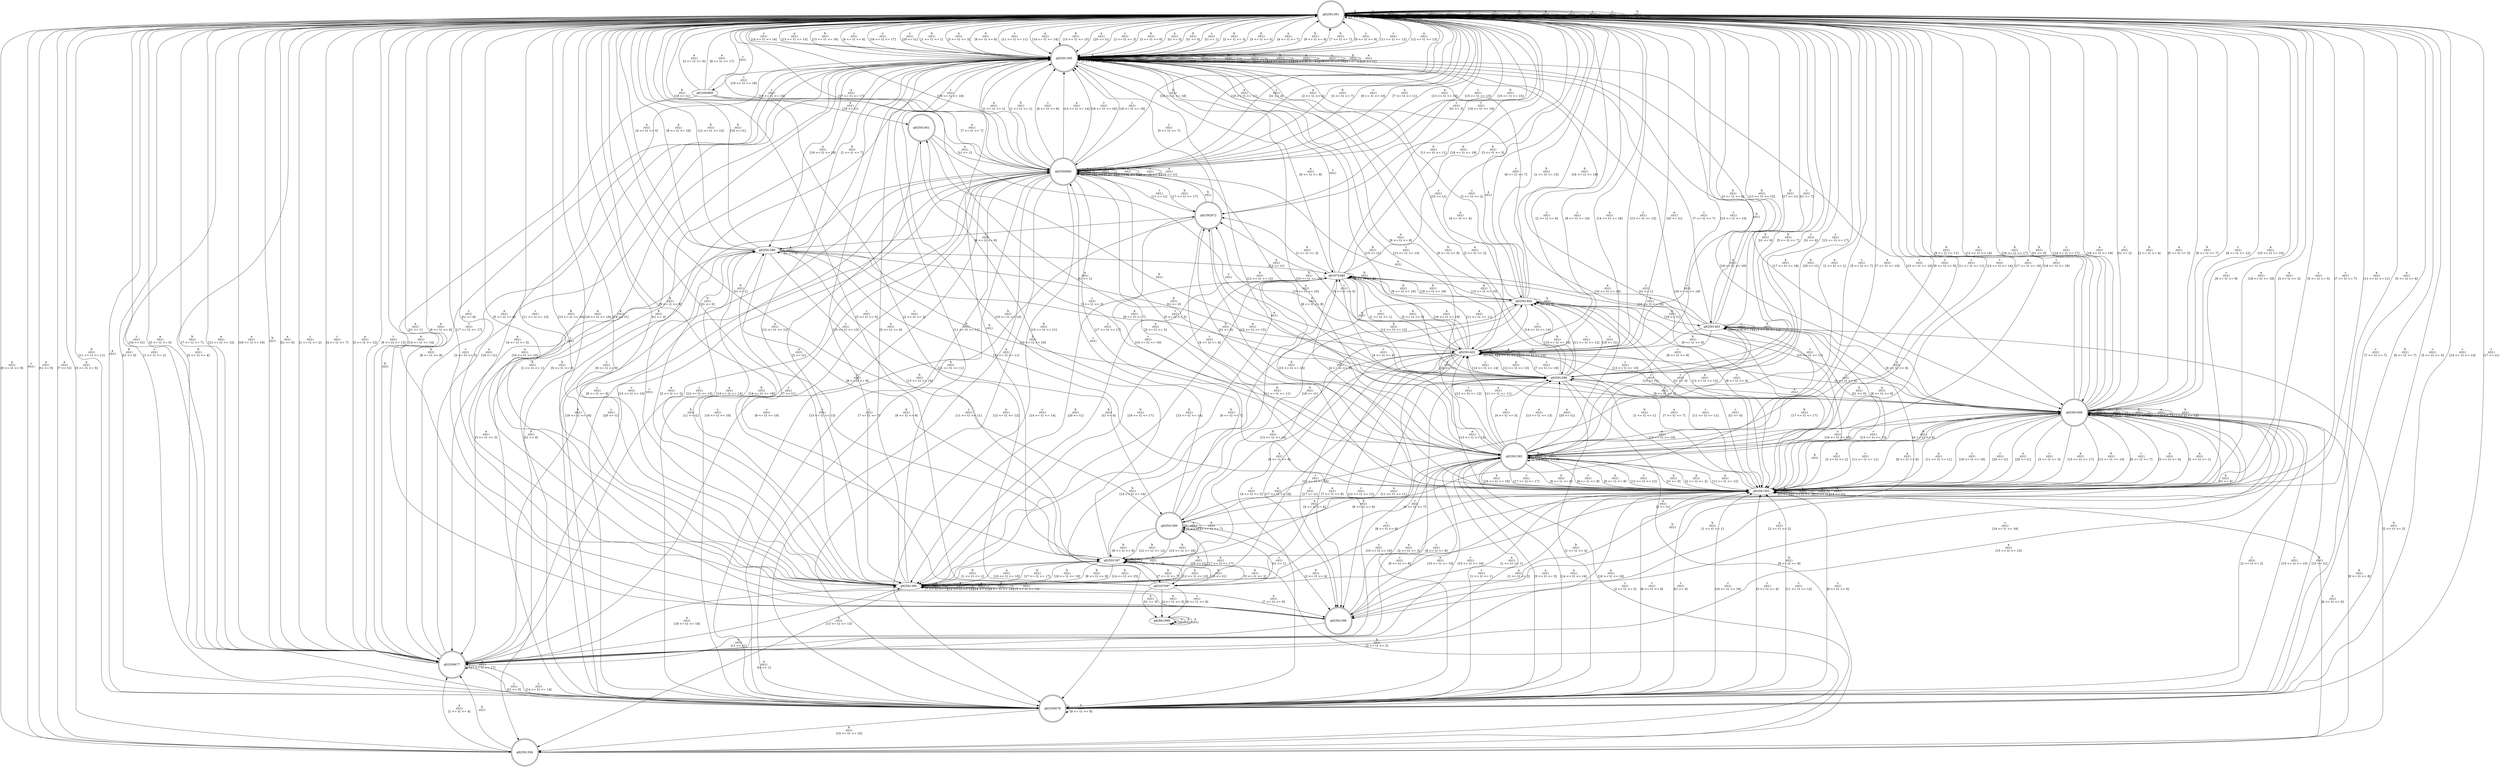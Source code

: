 digraph "tests_1/test82/solution100/solution_verwer" {
	q92591391[label=q92591391 shape=doublecircle]
	q92591395[label=q92591395 shape=doublecircle]
	q92500680[label=q92500680 shape=doublecircle]
	q92591394[label=q92591394 shape=doublecircle]
	q92500677[label=q92500677 shape=doublecircle]
	q92500678[label=q92500678 shape=doublecircle]
	q92591393[label=q92591393]
	q92591400[label=q92591400 shape=doublecircle]
	q92591396[label=q92591396 shape=doublecircle]
	q92591392[label=q92591392 shape=doublecircle]
	q92392872[label=q92392872 shape=doublecircle]
	q92591389[label=q92591389]
	q92591390[label=q92591390]
	q92591397[label=q92591397]
	q92537697[label=q92537697]
	q92841999[label=q92841999]
	q92591399[label=q92591399 shape=doublecircle]
	q92591401[label=q92591401 shape=doublecircle]
	q92591398[label=q92591398]
	q92591402[label=q92591402]
	q91974380[label=q91974380]
	q92591404[label=q92591404]
	q92591403[label=q92591403]
	q92392869[label=q92392869]
	q92591391 -> q92591391[label="b\nr(t1)\n[t1 <= 0]"]
	q92591391 -> q92591395[label="b\nr(t1)\n[1 <= t1 <= 1]"]
	q92591395 -> q92591391[label="a\nr(t1)\n[t1 <= 0]"]
	q92591395 -> q92591391[label="b\nr(t1)\n[t1 <= 0]"]
	q92591395 -> q92500680[label="a\nr(t1)\n[1 <= t1 <= 1]"]
	q92500680 -> q92591394[label="b\nr(t1)\n[t1 <= 0]"]
	q92591394 -> q92591391[label="c\nr(t1)\n"]
	q92591394 -> q92500677[label="b\nr(t1)\n"]
	q92500677 -> q92591391[label="b\nr(t1)\n"]
	q92500677 -> q92500678[label="c\nr(t1)\n[t1 <= 0]"]
	q92500678 -> q92591391[label="a\nr(t1)\n"]
	q92500678 -> q92591393[label="c\nr(t1)\n[t1 <= 0]"]
	q92591393 -> q92591400[label="b\nr(t1)\n"]
	q92591400 -> q92591400[label="a\nr(t1)\n[t1 <= 0]"]
	q92591400 -> q92591391[label="b\nr(t1)\n[t1 <= 0]"]
	q92591400 -> q92591393[label="a\nr(t1)\n[1 <= t1 <= 1]"]
	q92591400 -> q92591396[label="b\nr(t1)\n[1 <= t1 <= 1]"]
	q92591396 -> q92591395[label="c\nr(t1)\n"]
	q92591396 -> q92591400[label="b\nr(t1)\n"]
	q92591396 -> q92591392[label="a\nr(t1)\n[2 <= t1 <= 3]"]
	q92591392 -> q92392872[label="b\nr(t1)\n[t1 <= 0]"]
	q92392872 -> q92500680[label="b\nr(t1)\n"]
	q92392872 -> q92591400[label="a\nr(t1)\n"]
	q92392872 -> q92591391[label="c\nr(t1)\n[t1 <= 3]"]
	q92392872 -> q92591393[label="c\nr(t1)\n[4 <= t1 <= 4]"]
	q92392872 -> q92591395[label="c\nr(t1)\n[5 <= t1 <= 7]"]
	q92392872 -> q92591389[label="c\nr(t1)\n[8 <= t1 <= 8]"]
	q92591389 -> q92591390[label="c\nr(t1)\n"]
	q92591390 -> q92591391[label="b\nr(t1)\n[t1 <= 3]"]
	q92591390 -> q92591394[label="a\nr(t1)\n[t1 <= 1]"]
	q92591390 -> q92591391[label="c\nr(t1)\n[t1 <= 6]"]
	q92591390 -> q92591389[label="a\nr(t1)\n[2 <= t1 <= 2]"]
	q92591390 -> q92591390[label="c\nr(t1)\n[7 <= t1 <= 7]"]
	q92591390 -> q92591395[label="a\nr(t1)\n[3 <= t1 <= 4]"]
	q92591390 -> q92591395[label="b\nr(t1)\n[11 <= t1 <= 11]"]
	q92591390 -> q92591392[label="c\nr(t1)\n[8 <= t1 <= 9]"]
	q92591390 -> q92591391[label="a\nr(t1)\n[5 <= t1 <= 6]"]
	q92591390 -> q92591390[label="b\nr(t1)\n[12 <= t1 <= 12]"]
	q92591390 -> q92591393[label="c\nr(t1)\n[10 <= t1 <= 10]"]
	q92591390 -> q92591396[label="a\nr(t1)\n[7 <= t1 <= 9]"]
	q92591390 -> q92591397[label="a\nr(t1)\n[10 <= t1 <= 10]"]
	q92591397 -> q92591397[label="c\nr(t1)\n"]
	q92591397 -> q92591397[label="a\nr(t1)\n"]
	q92591397 -> q92591391[label="b\nr(t1)\n[t1 <= 0]"]
	q92591397 -> q92591390[label="b\nr(t1)\n[1 <= t1 <= 1]"]
	q92591397 -> q92591394[label="b\nr(t1)\n[2 <= t1 <= 2]"]
	q92591397 -> q92537697[label="b\nr(t1)\n[3 <= t1 <= 3]"]
	q92537697 -> q92591395[label="b\nr(t1)\n"]
	q92537697 -> q92841999[label="a\nr(t1)\n[t1 <= 3]"]
	q92841999 -> q92841999[label="c\nr(t1)\n"]
	q92841999 -> q92841999[label="b\nr(t1)\n"]
	q92841999 -> q92841999[label="a\nr(t1)\n"]
	q92537697 -> q92591399[label="c\nr(t1)\n[t1 <= 1]"]
	q92591399 -> q92500680[label="c\nr(t1)\n"]
	q92591399 -> q92591391[label="b\nr(t1)\n[t1 <= 1]"]
	q92591399 -> q92591400[label="a\nr(t1)\n[t1 <= 0]"]
	q92591399 -> q92591399[label="a\nr(t1)\n[1 <= t1]"]
	q92591399 -> q92591396[label="b\nr(t1)\n[2 <= t1 <= 4]"]
	q92591399 -> q92591399[label="b\nr(t1)\n[5 <= t1 <= 7]"]
	q92591399 -> q92591397[label="b\nr(t1)\n[8 <= t1 <= 9]"]
	q92591399 -> q92591401[label="b\nr(t1)\n[10 <= t1 <= 11]"]
	q92591401 -> q92591398[label="c\nr(t1)\n"]
	q92591398 -> q92591400[label="a\nr(t1)\n"]
	q92591398 -> q92591391[label="b\nr(t1)\n[t1 <= 0]"]
	q92591398 -> q92500678[label="b\nr(t1)\n[1 <= t1 <= 4]"]
	q92591398 -> q92591391[label="b\nr(t1)\n[5 <= t1 <= 7]"]
	q92591398 -> q92591394[label="b\nr(t1)\n[8 <= t1 <= 8]"]
	q92591398 -> q92591395[label="b\nr(t1)\n[9 <= t1 <= 9]"]
	q92591398 -> q92591391[label="c\nr(t1)\n[t1 <= 6]"]
	q92591398 -> q92591402[label="c\nr(t1)\n[7 <= t1 <= 10]"]
	q92591402 -> q92591391[label="b\nr(t1)\n"]
	q92591402 -> q92591402[label="a\nr(t1)\n[t1 <= 3]"]
	q92591402 -> q92591393[label="c\nr(t1)\n[t1 <= 0]"]
	q92591402 -> q91974380[label="c\nr(t1)\n[1 <= t1 <= 1]"]
	q91974380 -> q92591395[label="c\nr(t1)\n"]
	q91974380 -> q92591402[label="a\nr(t1)\n"]
	q91974380 -> q92591390[label="b\nr(t1)\n[t1 <= 0]"]
	q91974380 -> q92392872[label="b\nr(t1)\n[1 <= t1 <= 2]"]
	q91974380 -> q92591391[label="b\nr(t1)\n[3 <= t1 <= 5]"]
	q91974380 -> q92591390[label="b\nr(t1)\n[6 <= t1 <= 7]"]
	q91974380 -> q91974380[label="b\nr(t1)\n[8 <= t1 <= 8]"]
	q91974380 -> q92591404[label="b\nr(t1)\n[9 <= t1 <= 10]"]
	q92591404 -> q92591395[label="a\nr(t1)\n"]
	q92591404 -> q92591404[label="b\nr(t1)\n[t1 <= 0]"]
	q92591404 -> q92591393[label="c\nr(t1)\n[t1 <= 3]"]
	q92591404 -> q92500678[label="c\nr(t1)\n[4 <= t1 <= 5]"]
	q92591404 -> q92591391[label="c\nr(t1)\n[6 <= t1 <= 7]"]
	q92591404 -> q92591400[label="c\nr(t1)\n[10 <= t1 <= 13]"]
	q92591404 -> q92500678[label="b\nr(t1)\n[14 <= t1 <= 14]"]
	q92591404 -> q92591391[label="b\nr(t1)\n[1 <= t1 <= 13]"]
	q92591404 -> q92591393[label="c\nr(t1)\n[8 <= t1 <= 9]"]
	q92591404 -> q92591402[label="c\nr(t1)\n[14 <= t1 <= 14]"]
	q92591404 -> q92591395[label="c\nr(t1)\n[15 <= t1]"]
	q92591404 -> q91974380[label="b\nr(t1)\n[15 <= t1 <= 15]"]
	q92591404 -> q92591403[label="b\nr(t1)\n[19 <= t1]"]
	q92591403 -> q92500680[label="a\nr(t1)\n"]
	q92591403 -> q92591394[label="b\nr(t1)\n[2 <= t1 <= 2]"]
	q92591403 -> q92591391[label="c\nr(t1)\n[t1 <= 7]"]
	q92591403 -> q92591398[label="c\nr(t1)\n[8 <= t1 <= 9]"]
	q92591403 -> q92591403[label="c\nr(t1)\n[10 <= t1 <= 14]"]
	q92591403 -> q92591392[label="c\nr(t1)\n[15 <= t1]"]
	q92591403 -> q92591391[label="b\nr(t1)\n[3 <= t1 <= 8]"]
	q92591403 -> q92591402[label="b\nr(t1)\n[9 <= t1 <= 9]"]
	q92591403 -> q92591403[label="b\nr(t1)\n[10 <= t1 <= 12]"]
	q92591403 -> q92591393[label="b\nr(t1)\n[t1 <= 0]"]
	q92591403 -> q92591399[label="b\nr(t1)\n[1 <= t1 <= 1]"]
	q92591403 -> q92591391[label="b\nr(t1)\n[13 <= t1 <= 15]"]
	q92591403 -> q91974380[label="b\nr(t1)\n[16 <= t1 <= 16]"]
	q92591403 -> q92591391[label="b\nr(t1)\n[17 <= t1]"]
	q92591404 -> q92591391[label="b\nr(t1)\n[16 <= t1 <= 18]"]
	q91974380 -> q92591391[label="b\nr(t1)\n[11 <= t1 <= 11]"]
	q91974380 -> q92591398[label="b\nr(t1)\n[12 <= t1 <= 12]"]
	q91974380 -> q92591390[label="b\nr(t1)\n[13 <= t1 <= 14]"]
	q91974380 -> q92591393[label="b\nr(t1)\n[15 <= t1 <= 15]"]
	q91974380 -> q92591390[label="b\nr(t1)\n[16 <= t1 <= 17]"]
	q91974380 -> q92591391[label="b\nr(t1)\n[18 <= t1 <= 18]"]
	q91974380 -> q92591404[label="b\nr(t1)\n[19 <= t1 <= 19]"]
	q91974380 -> q92591390[label="b\nr(t1)\n[20 <= t1]"]
	q92591402 -> q92591391[label="a\nr(t1)\n[4 <= t1 <= 4]"]
	q92591402 -> q92591391[label="c\nr(t1)\n[2 <= t1 <= 4]"]
	q92591402 -> q91974380[label="a\nr(t1)\n[5 <= t1 <= 5]"]
	q92591402 -> q92392872[label="c\nr(t1)\n[5 <= t1 <= 5]"]
	q92591402 -> q92591397[label="a\nr(t1)\n[6 <= t1 <= 6]"]
	q92591402 -> q92591396[label="a\nr(t1)\n[7 <= t1 <= 8]"]
	q92591402 -> q92591402[label="a\nr(t1)\n[9 <= t1 <= 9]"]
	q92591402 -> q92500677[label="c\nr(t1)\n[6 <= t1 <= 7]"]
	q92591402 -> q92591398[label="a\nr(t1)\n[12 <= t1 <= 13]"]
	q92591402 -> q92591391[label="c\nr(t1)\n[8 <= t1 <= 10]"]
	q92591402 -> q92591393[label="c\nr(t1)\n[11 <= t1 <= 11]"]
	q92591402 -> q92591396[label="c\nr(t1)\n[12 <= t1 <= 12]"]
	q92591402 -> q92591391[label="a\nr(t1)\n[14 <= t1 <= 16]"]
	q92591402 -> q92591391[label="c\nr(t1)\n[13 <= t1 <= 13]"]
	q92591402 -> q92591396[label="a\nr(t1)\n[17 <= t1 <= 18]"]
	q92591402 -> q92591402[label="c\nr(t1)\n[14 <= t1 <= 14]"]
	q92591402 -> q91974380[label="a\nr(t1)\n[19 <= t1 <= 19]"]
	q92591402 -> q92591391[label="a\nr(t1)\n[20 <= t1]"]
	q92591402 -> q92591396[label="c\nr(t1)\n[17 <= t1]"]
	q92591402 -> q92392872[label="a\nr(t1)\n[10 <= t1 <= 10]"]
	q92591402 -> q91974380[label="a\nr(t1)\n[11 <= t1 <= 11]"]
	q92591402 -> q92591391[label="c\nr(t1)\n[15 <= t1 <= 15]"]
	q92591402 -> q92591390[label="c\nr(t1)\n[16 <= t1 <= 16]"]
	q92591398 -> q92591404[label="b\nr(t1)\n[10 <= t1 <= 14]"]
	q92591398 -> q92591395[label="b\nr(t1)\n[15 <= t1]"]
	q92591398 -> q92591404[label="c\nr(t1)\n[11 <= t1 <= 12]"]
	q92591398 -> q92591395[label="c\nr(t1)\n[13 <= t1 <= 13]"]
	q92591398 -> q92591402[label="c\nr(t1)\n[14 <= t1 <= 14]"]
	q92591398 -> q92591391[label="c\nr(t1)\n[15 <= t1 <= 17]"]
	q92591398 -> q92591404[label="c\nr(t1)\n[18 <= t1]"]
	q92591401 -> q92591398[label="b\nr(t1)\n"]
	q92591401 -> q92500680[label="a\nr(t1)\n[t1 <= 1]"]
	q92591401 -> q92591390[label="a\nr(t1)\n[2 <= t1]"]
	q92591399 -> q92591397[label="b\nr(t1)\n[12 <= t1 <= 12]"]
	q92591399 -> q92591402[label="b\nr(t1)\n[13 <= t1 <= 14]"]
	q92591399 -> q92591397[label="b\nr(t1)\n[15 <= t1 <= 16]"]
	q92591399 -> q92591403[label="b\nr(t1)\n[17 <= t1 <= 17]"]
	q92591399 -> q92591404[label="b\nr(t1)\n[18 <= t1]"]
	q92537697 -> q92841999[label="a\nr(t1)\n[4 <= t1 <= 5]"]
	q92537697 -> q92591400[label="a\nr(t1)\n[6 <= t1]"]
	q92537697 -> q92591391[label="c\nr(t1)\n[2 <= t1 <= 2]"]
	q92537697 -> q92591391[label="c\nr(t1)\n[3 <= t1 <= 5]"]
	q92537697 -> q92841999[label="c\nr(t1)\n[6 <= t1 <= 6]"]
	q92537697 -> q92591389[label="c\nr(t1)\n[7 <= t1]"]
	q92591397 -> q92591403[label="b\nr(t1)\n[4 <= t1 <= 4]"]
	q92591397 -> q92591397[label="b\nr(t1)\n[5 <= t1 <= 5]"]
	q92591397 -> q92591392[label="b\nr(t1)\n[6 <= t1 <= 6]"]
	q92591397 -> q92537697[label="b\nr(t1)\n[7 <= t1 <= 7]"]
	q92591397 -> q92591390[label="b\nr(t1)\n[8 <= t1 <= 8]"]
	q92591397 -> q92591391[label="b\nr(t1)\n[9 <= t1 <= 9]"]
	q92591397 -> q92591395[label="b\nr(t1)\n[10 <= t1 <= 10]"]
	q92591397 -> q91974380[label="b\nr(t1)\n[11 <= t1 <= 11]"]
	q92591397 -> q92537697[label="b\nr(t1)\n[12 <= t1 <= 13]"]
	q92591397 -> q92591390[label="b\nr(t1)\n[14 <= t1 <= 15]"]
	q92591397 -> q92537697[label="b\nr(t1)\n[16 <= t1]"]
	q92591390 -> q92591390[label="c\nr(t1)\n[14 <= t1]"]
	q92591390 -> q92591391[label="c\nr(t1)\n[11 <= t1 <= 13]"]
	q92591390 -> q92591398[label="a\nr(t1)\n[11 <= t1 <= 11]"]
	q92591390 -> q92591391[label="b\nr(t1)\n[13 <= t1 <= 16]"]
	q92591390 -> q92591395[label="a\nr(t1)\n[12 <= t1 <= 13]"]
	q92591390 -> q92591397[label="b\nr(t1)\n[17 <= t1 <= 17]"]
	q92591390 -> q92591389[label="a\nr(t1)\n[14 <= t1 <= 14]"]
	q92591390 -> q92591390[label="b\nr(t1)\n[4 <= t1 <= 10]"]
	q92591390 -> q92591389[label="b\nr(t1)\n[18 <= t1 <= 18]"]
	q92591390 -> q92591390[label="a\nr(t1)\n[15 <= t1 <= 15]"]
	q92591390 -> q92591397[label="b\nr(t1)\n[19 <= t1 <= 19]"]
	q92591390 -> q92591399[label="b\nr(t1)\n[20 <= t1]"]
	q92591390 -> q92591391[label="a\nr(t1)\n[16 <= t1 <= 16]"]
	q92591390 -> q92591399[label="a\nr(t1)\n[17 <= t1 <= 17]"]
	q92591390 -> q92591391[label="a\nr(t1)\n[18 <= t1]"]
	q92591389 -> q92591402[label="b\nr(t1)\n[t1 <= 0]"]
	q92591389 -> q92591389[label="a\nr(t1)\n[t1 <= 2]"]
	q92591389 -> q92500677[label="a\nr(t1)\n[3 <= t1 <= 3]"]
	q92591389 -> q92591391[label="a\nr(t1)\n[4 <= t1 <= 5]"]
	q92591389 -> q92591395[label="b\nr(t1)\n[1 <= t1 <= 7]"]
	q92591389 -> q92591398[label="a\nr(t1)\n[6 <= t1 <= 7]"]
	q92591389 -> q92591391[label="a\nr(t1)\n[8 <= t1 <= 10]"]
	q92591389 -> q92591392[label="b\nr(t1)\n[10 <= t1 <= 10]"]
	q92591389 -> q92591393[label="a\nr(t1)\n[11 <= t1 <= 11]"]
	q92591389 -> q91974380[label="a\nr(t1)\n[12 <= t1]"]
	q92591389 -> q92591399[label="b\nr(t1)\n[11 <= t1 <= 11]"]
	q92591389 -> q92591391[label="b\nr(t1)\n[12 <= t1 <= 12]"]
	q92591389 -> q92591391[label="b\nr(t1)\n[16 <= t1]"]
	q92591389 -> q92591397[label="b\nr(t1)\n[8 <= t1 <= 9]"]
	q92591389 -> q92591397[label="b\nr(t1)\n[13 <= t1 <= 15]"]
	q92392872 -> q92500677[label="c\nr(t1)\n[9 <= t1 <= 10]"]
	q92392872 -> q92500680[label="c\nr(t1)\n[11 <= t1]"]
	q92591392 -> q92591392[label="b\nr(t1)\n[1 <= t1]"]
	q92591392 -> q92591393[label="a\nr(t1)\n[t1 <= 0]"]
	q92591392 -> q92591392[label="c\nr(t1)\n[t1 <= 0]"]
	q92591392 -> q92591391[label="a\nr(t1)\n[1 <= t1 <= 1]"]
	q92591392 -> q92500678[label="c\nr(t1)\n[1 <= t1 <= 1]"]
	q92591392 -> q92591393[label="a\nr(t1)\n[2 <= t1 <= 2]"]
	q92591392 -> q92591394[label="c\nr(t1)\n[2 <= t1 <= 2]"]
	q92591392 -> q92500678[label="a\nr(t1)\n[3 <= t1 <= 3]"]
	q92591392 -> q92591401[label="c\nr(t1)\n[3 <= t1 <= 3]"]
	q92591392 -> q91974380[label="c\nr(t1)\n[4 <= t1 <= 4]"]
	q92591392 -> q92591393[label="a\nr(t1)\n[6 <= t1 <= 6]"]
	q92591392 -> q92591391[label="c\nr(t1)\n[5 <= t1 <= 7]"]
	q92591392 -> q92500677[label="c\nr(t1)\n[8 <= t1 <= 8]"]
	q92591392 -> q92591391[label="a\nr(t1)\n[7 <= t1 <= 10]"]
	q92591392 -> q92591391[label="c\nr(t1)\n[9 <= t1 <= 9]"]
	q92591392 -> q92591402[label="a\nr(t1)\n[11 <= t1 <= 11]"]
	q92591392 -> q92591400[label="c\nr(t1)\n[10 <= t1 <= 10]"]
	q92591392 -> q92591393[label="a\nr(t1)\n[12 <= t1 <= 12]"]
	q92591392 -> q92591391[label="c\nr(t1)\n[11 <= t1 <= 11]"]
	q92591392 -> q92591398[label="a\nr(t1)\n[13 <= t1 <= 13]"]
	q92591392 -> q92591402[label="c\nr(t1)\n[12 <= t1 <= 12]"]
	q92591392 -> q92500678[label="a\nr(t1)\n[14 <= t1 <= 14]"]
	q92591392 -> q92591404[label="c\nr(t1)\n[13 <= t1 <= 13]"]
	q92591392 -> q92392872[label="a\nr(t1)\n[15 <= t1 <= 15]"]
	q92591392 -> q92591391[label="c\nr(t1)\n[14 <= t1 <= 14]"]
	q92591392 -> q92591393[label="a\nr(t1)\n[16 <= t1 <= 16]"]
	q92591392 -> q92500677[label="c\nr(t1)\n[15 <= t1 <= 16]"]
	q92591392 -> q92591393[label="c\nr(t1)\n[17 <= t1 <= 17]"]
	q92591392 -> q92591398[label="a\nr(t1)\n[20 <= t1]"]
	q92591392 -> q92591391[label="a\nr(t1)\n[17 <= t1 <= 19]"]
	q92591392 -> q92591404[label="c\nr(t1)\n[20 <= t1]"]
	q92591392 -> q92591391[label="c\nr(t1)\n[18 <= t1 <= 19]"]
	q92591392 -> q92591398[label="a\nr(t1)\n[4 <= t1 <= 5]"]
	q92591396 -> q92591395[label="a\nr(t1)\n[4 <= t1 <= 5]"]
	q92591396 -> q92591391[label="a\nr(t1)\n[t1 <= 1]"]
	q92591396 -> q92591391[label="a\nr(t1)\n[6 <= t1 <= 9]"]
	q92591396 -> q92591393[label="a\nr(t1)\n[10 <= t1 <= 10]"]
	q92591396 -> q92500677[label="a\nr(t1)\n[11 <= t1]"]
	q92591400 -> q92591396[label="a\nr(t1)\n[2 <= t1 <= 2]"]
	q92591400 -> q92591402[label="c\nr(t1)\n[4 <= t1 <= 4]"]
	q92591400 -> q92591400[label="c\nr(t1)\n[5 <= t1 <= 5]"]
	q92591400 -> q92591391[label="b\nr(t1)\n[2 <= t1 <= 4]"]
	q92591400 -> q92591391[label="a\nr(t1)\n[5 <= t1 <= 5]"]
	q92591400 -> q92591400[label="b\nr(t1)\n[5 <= t1 <= 5]"]
	q92591400 -> q92591403[label="a\nr(t1)\n[6 <= t1 <= 6]"]
	q92591400 -> q92591400[label="a\nr(t1)\n[7 <= t1 <= 7]"]
	q92591400 -> q92591391[label="b\nr(t1)\n[6 <= t1 <= 7]"]
	q92591400 -> q92591393[label="a\nr(t1)\n[8 <= t1 <= 8]"]
	q92591400 -> q92591394[label="b\nr(t1)\n[8 <= t1 <= 8]"]
	q92591400 -> q92591398[label="a\nr(t1)\n[9 <= t1 <= 9]"]
	q92591400 -> q92591391[label="c\nr(t1)\n[8 <= t1 <= 12]"]
	q92591400 -> q92591391[label="a\nr(t1)\n[10 <= t1 <= 10]"]
	q92591400 -> q92591392[label="c\nr(t1)\n[13 <= t1 <= 13]"]
	q92591400 -> q92591393[label="a\nr(t1)\n[11 <= t1 <= 11]"]
	q92591400 -> q92591391[label="b\nr(t1)\n[9 <= t1 <= 11]"]
	q92591400 -> q92591400[label="b\nr(t1)\n[12 <= t1 <= 12]"]
	q92591400 -> q92500678[label="b\nr(t1)\n[15 <= t1]"]
	q92591400 -> q92591391[label="a\nr(t1)\n[12 <= t1 <= 14]"]
	q92591400 -> q92591391[label="c\nr(t1)\n[14 <= t1 <= 17]"]
	q92591400 -> q92591393[label="c\nr(t1)\n[18 <= t1 <= 18]"]
	q92591400 -> q92591396[label="c\nr(t1)\n[19 <= t1 <= 19]"]
	q92591400 -> q92591393[label="c\nr(t1)\n[20 <= t1]"]
	q92591400 -> q92591395[label="a\nr(t1)\n[18 <= t1 <= 18]"]
	q92591400 -> q92591391[label="a\nr(t1)\n[19 <= t1 <= 19]"]
	q92591400 -> q92591393[label="a\nr(t1)\n[20 <= t1]"]
	q92591400 -> q92591393[label="c\nr(t1)\n[3 <= t1 <= 3]"]
	q92591400 -> q92591391[label="c\nr(t1)\n[t1 <= 2]"]
	q92591400 -> q92591393[label="a\nr(t1)\n[15 <= t1 <= 17]"]
	q92591400 -> q92591393[label="b\nr(t1)\n[13 <= t1 <= 14]"]
	q92591400 -> q92591393[label="c\nr(t1)\n[6 <= t1 <= 7]"]
	q92591400 -> q92591393[label="a\nr(t1)\n[3 <= t1 <= 4]"]
	q92591393 -> q92591395[label="c\nr(t1)\n[t1 <= 1]"]
	q92591393 -> q92591393[label="a\nr(t1)\n[t1 <= 0]"]
	q92591393 -> q92591396[label="a\nr(t1)\n[1 <= t1 <= 1]"]
	q92591393 -> q92591393[label="c\nr(t1)\n[2 <= t1 <= 3]"]
	q92591393 -> q92591400[label="a\nr(t1)\n[2 <= t1 <= 2]"]
	q92591393 -> q91974380[label="c\nr(t1)\n[4 <= t1 <= 4]"]
	q92591393 -> q92591391[label="a\nr(t1)\n[3 <= t1 <= 3]"]
	q92591393 -> q92591391[label="c\nr(t1)\n[5 <= t1 <= 5]"]
	q92591393 -> q92591399[label="a\nr(t1)\n[4 <= t1 <= 4]"]
	q92591393 -> q92500678[label="c\nr(t1)\n[6 <= t1 <= 6]"]
	q92591393 -> q92591391[label="c\nr(t1)\n[7 <= t1 <= 7]"]
	q92591393 -> q92591391[label="a\nr(t1)\n[5 <= t1 <= 6]"]
	q92591393 -> q92591392[label="c\nr(t1)\n[8 <= t1 <= 8]"]
	q92591393 -> q92591402[label="a\nr(t1)\n[7 <= t1 <= 7]"]
	q92591393 -> q92591391[label="c\nr(t1)\n[9 <= t1 <= 9]"]
	q92591393 -> q92591403[label="a\nr(t1)\n[8 <= t1 <= 8]"]
	q92591393 -> q92392872[label="c\nr(t1)\n[10 <= t1 <= 10]"]
	q92591393 -> q92591392[label="a\nr(t1)\n[9 <= t1 <= 9]"]
	q92591393 -> q92591400[label="c\nr(t1)\n[11 <= t1 <= 11]"]
	q92591393 -> q92591398[label="a\nr(t1)\n[10 <= t1 <= 10]"]
	q92591393 -> q92591392[label="c\nr(t1)\n[12 <= t1 <= 12]"]
	q92591393 -> q92591393[label="c\nr(t1)\n[13 <= t1]"]
	q92591393 -> q92591391[label="a\nr(t1)\n[11 <= t1 <= 11]"]
	q92591393 -> q92591404[label="a\nr(t1)\n[12 <= t1 <= 12]"]
	q92591393 -> q92591398[label="a\nr(t1)\n[13 <= t1 <= 13]"]
	q92591393 -> q92591393[label="a\nr(t1)\n[14 <= t1]"]
	q92500678 -> q92591391[label="b\nr(t1)\n[t1 <= 0]"]
	q92500678 -> q92591391[label="c\nr(t1)\n[1 <= t1 <= 1]"]
	q92500678 -> q92591395[label="b\nr(t1)\n[1 <= t1 <= 1]"]
	q92500678 -> q92591391[label="b\nr(t1)\n[2 <= t1 <= 4]"]
	q92500678 -> q92591395[label="b\nr(t1)\n[5 <= t1 <= 5]"]
	q92500678 -> q92591391[label="c\nr(t1)\n[7 <= t1 <= 7]"]
	q92500678 -> q92591400[label="c\nr(t1)\n[2 <= t1 <= 2]"]
	q92500678 -> q92591393[label="c\nr(t1)\n[3 <= t1 <= 4]"]
	q92500678 -> q92591391[label="b\nr(t1)\n[6 <= t1 <= 7]"]
	q92500678 -> q92591398[label="c\nr(t1)\n[8 <= t1 <= 8]"]
	q92500678 -> q92500678[label="b\nr(t1)\n[8 <= t1 <= 9]"]
	q92500678 -> q92591395[label="c\nr(t1)\n[9 <= t1 <= 9]"]
	q92500678 -> q92591394[label="b\nr(t1)\n[10 <= t1 <= 10]"]
	q92500678 -> q92500680[label="b\nr(t1)\n[11 <= t1]"]
	q92500678 -> q92500680[label="c\nr(t1)\n[10 <= t1 <= 10]"]
	q92500678 -> q92591393[label="c\nr(t1)\n[11 <= t1 <= 12]"]
	q92500678 -> q92500680[label="c\nr(t1)\n[13 <= t1 <= 13]"]
	q92500678 -> q92591391[label="c\nr(t1)\n[14 <= t1 <= 14]"]
	q92500678 -> q92591400[label="c\nr(t1)\n[15 <= t1 <= 15]"]
	q92500678 -> q92591393[label="c\nr(t1)\n[16 <= t1 <= 16]"]
	q92500678 -> q92591391[label="c\nr(t1)\n[17 <= t1]"]
	q92500678 -> q92591391[label="c\nr(t1)\n[5 <= t1 <= 5]"]
	q92500678 -> q92591393[label="c\nr(t1)\n[6 <= t1 <= 6]"]
	q92500677 -> q92591391[label="a\nr(t1)\n[t1 <= 0]"]
	q92500677 -> q92591395[label="c\nr(t1)\n[3 <= t1 <= 3]"]
	q92500677 -> q92591391[label="c\nr(t1)\n[1 <= t1 <= 2]"]
	q92500677 -> q92591391[label="c\nr(t1)\n[4 <= t1 <= 7]"]
	q92500677 -> q92500680[label="c\nr(t1)\n[8 <= t1 <= 8]"]
	q92500677 -> q92591391[label="a\nr(t1)\n[3 <= t1 <= 12]"]
	q92500677 -> q92591391[label="c\nr(t1)\n[9 <= t1 <= 13]"]
	q92500677 -> q92591390[label="a\nr(t1)\n[13 <= t1 <= 13]"]
	q92500677 -> q92500678[label="c\nr(t1)\n[14 <= t1 <= 14]"]
	q92500677 -> q92591391[label="a\nr(t1)\n[14 <= t1 <= 14]"]
	q92500677 -> q92500680[label="c\nr(t1)\n[15 <= t1 <= 15]"]
	q92500677 -> q92591391[label="c\nr(t1)\n[16 <= t1]"]
	q92500677 -> q92591400[label="a\nr(t1)\n[15 <= t1 <= 15]"]
	q92500677 -> q92591393[label="a\nr(t1)\n[16 <= t1 <= 16]"]
	q92500677 -> q92500677[label="a\nr(t1)\n[17 <= t1 <= 17]"]
	q92500677 -> q92591390[label="a\nr(t1)\n[18 <= t1 <= 18]"]
	q92500677 -> q92591395[label="a\nr(t1)\n[19 <= t1]"]
	q92500677 -> q92591393[label="a\nr(t1)\n[1 <= t1 <= 2]"]
	q92591394 -> q92591391[label="a\nr(t1)\n[t1 <= 0]"]
	q92591394 -> q92591391[label="a\nr(t1)\n[7 <= t1]"]
	q92591394 -> q92591391[label="a\nr(t1)\n[5 <= t1 <= 5]"]
	q92591394 -> q92591393[label="a\nr(t1)\n[6 <= t1 <= 6]"]
	q92591394 -> q92500677[label="a\nr(t1)\n[1 <= t1 <= 4]"]
	q92500680 -> q92500680[label="a\nr(t1)\n[t1 <= 1]"]
	q92500680 -> q92591395[label="b\nr(t1)\n[1 <= t1 <= 1]"]
	q92500680 -> q92500680[label="b\nr(t1)\n[2 <= t1 <= 2]"]
	q92500680 -> q92591391[label="c\nr(t1)\n[t1 <= 4]"]
	q92500680 -> q92591391[label="a\nr(t1)\n[2 <= t1 <= 4]"]
	q92500680 -> q92591392[label="c\nr(t1)\n[5 <= t1 <= 5]"]
	q92500680 -> q92591393[label="a\nr(t1)\n[5 <= t1 <= 5]"]
	q92500680 -> q92591395[label="c\nr(t1)\n[6 <= t1 <= 6]"]
	q92500680 -> q92500680[label="a\nr(t1)\n[6 <= t1 <= 6]"]
	q92500680 -> q92500678[label="c\nr(t1)\n[7 <= t1 <= 7]"]
	q92500680 -> q92591391[label="b\nr(t1)\n[3 <= t1 <= 7]"]
	q92500680 -> q92500680[label="c\nr(t1)\n[8 <= t1 <= 8]"]
	q92500680 -> q92591400[label="b\nr(t1)\n[8 <= t1 <= 8]"]
	q92500680 -> q92500678[label="b\nr(t1)\n[9 <= t1 <= 9]"]
	q92500680 -> q92591391[label="c\nr(t1)\n[9 <= t1 <= 10]"]
	q92500680 -> q92500678[label="c\nr(t1)\n[11 <= t1 <= 11]"]
	q92500680 -> q92591391[label="a\nr(t1)\n[7 <= t1 <= 11]"]
	q92500680 -> q92500677[label="c\nr(t1)\n[12 <= t1 <= 13]"]
	q92500680 -> q92500678[label="a\nr(t1)\n[12 <= t1 <= 12]"]
	q92500680 -> q92500678[label="c\nr(t1)\n[14 <= t1 <= 14]"]
	q92500680 -> q92591391[label="a\nr(t1)\n[13 <= t1 <= 13]"]
	q92500680 -> q92591391[label="c\nr(t1)\n[15 <= t1 <= 15]"]
	q92500680 -> q92591395[label="a\nr(t1)\n[14 <= t1 <= 14]"]
	q92500680 -> q92500680[label="a\nr(t1)\n[15 <= t1]"]
	q92500680 -> q92591395[label="c\nr(t1)\n[16 <= t1 <= 16]"]
	q92500680 -> q92591391[label="b\nr(t1)\n[10 <= t1 <= 15]"]
	q92500680 -> q92591393[label="c\nr(t1)\n[17 <= t1 <= 17]"]
	q92500680 -> q92500678[label="b\nr(t1)\n[16 <= t1 <= 16]"]
	q92500680 -> q92591395[label="c\nr(t1)\n[18 <= t1 <= 18]"]
	q92500680 -> q92392872[label="b\nr(t1)\n[17 <= t1 <= 17]"]
	q92500680 -> q92591391[label="b\nr(t1)\n[18 <= t1]"]
	q92500680 -> q92591391[label="c\nr(t1)\n[19 <= t1 <= 19]"]
	q92500680 -> q92500678[label="c\nr(t1)\n[20 <= t1]"]
	q92591395 -> q92591391[label="c\nr(t1)\n[t1 <= 1]"]
	q92591395 -> q92591395[label="b\nr(t1)\n[1 <= t1 <= 1]"]
	q92591395 -> q92591398[label="a\nr(t1)\n[2 <= t1 <= 2]"]
	q92591395 -> q92591404[label="c\nr(t1)\n[2 <= t1 <= 2]"]
	q92591395 -> q92591395[label="a\nr(t1)\n[3 <= t1 <= 3]"]
	q92591395 -> q92591395[label="c\nr(t1)\n[3 <= t1 <= 3]"]
	q92591395 -> q92591391[label="b\nr(t1)\n[2 <= t1 <= 3]"]
	q92591395 -> q92591395[label="b\nr(t1)\n[4 <= t1 <= 4]"]
	q92591395 -> q92591391[label="b\nr(t1)\n[5 <= t1 <= 5]"]
	q92591395 -> q92591395[label="b\nr(t1)\n[6 <= t1 <= 6]"]
	q92591395 -> q92591391[label="a\nr(t1)\n[4 <= t1 <= 7]"]
	q92591395 -> q92591403[label="c\nr(t1)\n[7 <= t1 <= 7]"]
	q92591395 -> q92591402[label="a\nr(t1)\n[8 <= t1 <= 8]"]
	q92591395 -> q92591395[label="c\nr(t1)\n[8 <= t1 <= 8]"]
	q92591395 -> q92591391[label="b\nr(t1)\n[9 <= t1 <= 9]"]
	q92591395 -> q91974380[label="a\nr(t1)\n[9 <= t1 <= 9]"]
	q92591395 -> q92591391[label="b\nr(t1)\n[7 <= t1 <= 7]"]
	q92591395 -> q92500677[label="b\nr(t1)\n[8 <= t1 <= 8]"]
	q92591395 -> q92591391[label="c\nr(t1)\n[9 <= t1 <= 9]"]
	q92591395 -> q92591392[label="b\nr(t1)\n[10 <= t1 <= 10]"]
	q92591395 -> q92500677[label="a\nr(t1)\n[10 <= t1 <= 10]"]
	q92591395 -> q92591400[label="c\nr(t1)\n[10 <= t1 <= 10]"]
	q92591395 -> q92591395[label="b\nr(t1)\n[11 <= t1 <= 11]"]
	q92591395 -> q92591395[label="a\nr(t1)\n[11 <= t1 <= 11]"]
	q92591395 -> q92591392[label="b\nr(t1)\n[12 <= t1 <= 12]"]
	q92591395 -> q92591391[label="c\nr(t1)\n[11 <= t1 <= 12]"]
	q92591395 -> q92591391[label="a\nr(t1)\n[12 <= t1 <= 13]"]
	q92591395 -> q92591390[label="c\nr(t1)\n[13 <= t1 <= 13]"]
	q92591395 -> q92591395[label="b\nr(t1)\n[13 <= t1 <= 14]"]
	q92591395 -> q92591395[label="a\nr(t1)\n[14 <= t1 <= 14]"]
	q92591395 -> q92591391[label="c\nr(t1)\n[14 <= t1 <= 14]"]
	q92591395 -> q92591391[label="a\nr(t1)\n[15 <= t1 <= 15]"]
	q92591395 -> q92591395[label="c\nr(t1)\n[15 <= t1 <= 15]"]
	q92591395 -> q92591391[label="b\nr(t1)\n[15 <= t1 <= 16]"]
	q92591395 -> q92591395[label="b\nr(t1)\n[17 <= t1]"]
	q92591395 -> q92591393[label="a\nr(t1)\n[16 <= t1 <= 16]"]
	q92591395 -> q92591391[label="c\nr(t1)\n[4 <= t1 <= 6]"]
	q92591395 -> q92591391[label="c\nr(t1)\n[16 <= t1 <= 17]"]
	q92591395 -> q92591393[label="c\nr(t1)\n[18 <= t1 <= 18]"]
	q92591395 -> q92591389[label="a\nr(t1)\n[19 <= t1 <= 19]"]
	q92591395 -> q92591395[label="a\nr(t1)\n[20 <= t1]"]
	q92591395 -> q92392869[label="c\nr(t1)\n[19 <= t1 <= 19]"]
	q92392869 -> q92591391[label="c\nr(t1)\n"]
	q92392869 -> q92500677[label="b\nr(t1)\n"]
	q92392869 -> q92591400[label="a\nr(t1)\n[t1 <= 1]"]
	q92392869 -> q92500680[label="a\nr(t1)\n[7 <= t1 <= 7]"]
	q92392869 -> q92591401[label="a\nr(t1)\n[18 <= t1]"]
	q92392869 -> q92591391[label="a\nr(t1)\n[2 <= t1 <= 6]"]
	q92392869 -> q92591391[label="a\nr(t1)\n[8 <= t1 <= 17]"]
	q92591395 -> q92591391[label="c\nr(t1)\n[20 <= t1]"]
	q92591395 -> q92591400[label="a\nr(t1)\n[17 <= t1 <= 18]"]
	q92591391 -> q92591391[label="b\nr(t1)\n[2 <= t1 <= 2]"]
	q92591391 -> q92591391[label="a\nr(t1)\n[t1 <= 2]"]
	q92591391 -> q92591395[label="a\nr(t1)\n[3 <= t1 <= 3]"]
	q92591391 -> q92591391[label="a\nr(t1)\n[4 <= t1 <= 4]"]
	q92591391 -> q92500677[label="a\nr(t1)\n[5 <= t1 <= 5]"]
	q92591391 -> q92500677[label="b\nr(t1)\n[7 <= t1 <= 7]"]
	q92591391 -> q92591395[label="b\nr(t1)\n[8 <= t1 <= 8]"]
	q92591391 -> q92591391[label="a\nr(t1)\n[6 <= t1 <= 8]"]
	q92591391 -> q92591394[label="a\nr(t1)\n[9 <= t1 <= 9]"]
	q92591391 -> q92591395[label="c\nr(t1)\n[11 <= t1 <= 11]"]
	q92591391 -> q92500678[label="b\nr(t1)\n[11 <= t1 <= 11]"]
	q92591391 -> q92591391[label="c\nr(t1)\n[t1 <= 1]"]
	q92591391 -> q92500677[label="a\nr(t1)\n[12 <= t1 <= 12]"]
	q92591391 -> q92591391[label="a\nr(t1)\n[13 <= t1 <= 13]"]
	q92591391 -> q92591395[label="a\nr(t1)\n[14 <= t1 <= 14]"]
	q92591391 -> q92591391[label="b\nr(t1)\n[9 <= t1 <= 10]"]
	q92591391 -> q92591395[label="b\nr(t1)\n[15 <= t1 <= 15]"]
	q92591391 -> q92591391[label="b\nr(t1)\n[12 <= t1 <= 14]"]
	q92591391 -> q92591396[label="c\nr(t1)\n[17 <= t1 <= 17]"]
	q92591391 -> q92500680[label="a\nr(t1)\n[17 <= t1 <= 17]"]
	q92591391 -> q92591391[label="a\nr(t1)\n[15 <= t1 <= 16]"]
	q92591391 -> q92591391[label="c\nr(t1)\n[12 <= t1 <= 16]"]
	q92591391 -> q92500680[label="c\nr(t1)\n[18 <= t1 <= 18]"]
	q92591391 -> q92500680[label="b\nr(t1)\n[18 <= t1 <= 18]"]
	q92591391 -> q92591393[label="a\nr(t1)\n[18 <= t1 <= 18]"]
	q92591391 -> q92392872[label="c\nr(t1)\n[19 <= t1 <= 19]"]
	q92591391 -> q92591391[label="c\nr(t1)\n[20 <= t1]"]
	q92591391 -> q92591391[label="c\nr(t1)\n[4 <= t1 <= 10]"]
	q92591391 -> q92591391[label="b\nr(t1)\n[19 <= t1 <= 19]"]
	q92591391 -> q92591392[label="b\nr(t1)\n[20 <= t1]"]
	q92591391 -> q92500677[label="a\nr(t1)\n[19 <= t1 <= 19]"]
	q92591391 -> q92591395[label="a\nr(t1)\n[20 <= t1]"]
	q92591391 -> q92591395[label="c\nr(t1)\n[2 <= t1 <= 3]"]
	q92591391 -> q92591395[label="b\nr(t1)\n[3 <= t1 <= 6]"]
	q92591391 -> q92500680[label="a\nr(t1)\n[10 <= t1 <= 11]"]
	q92591391 -> q92591400[label="b\nr(t1)\n[16 <= t1 <= 17]"]
}
